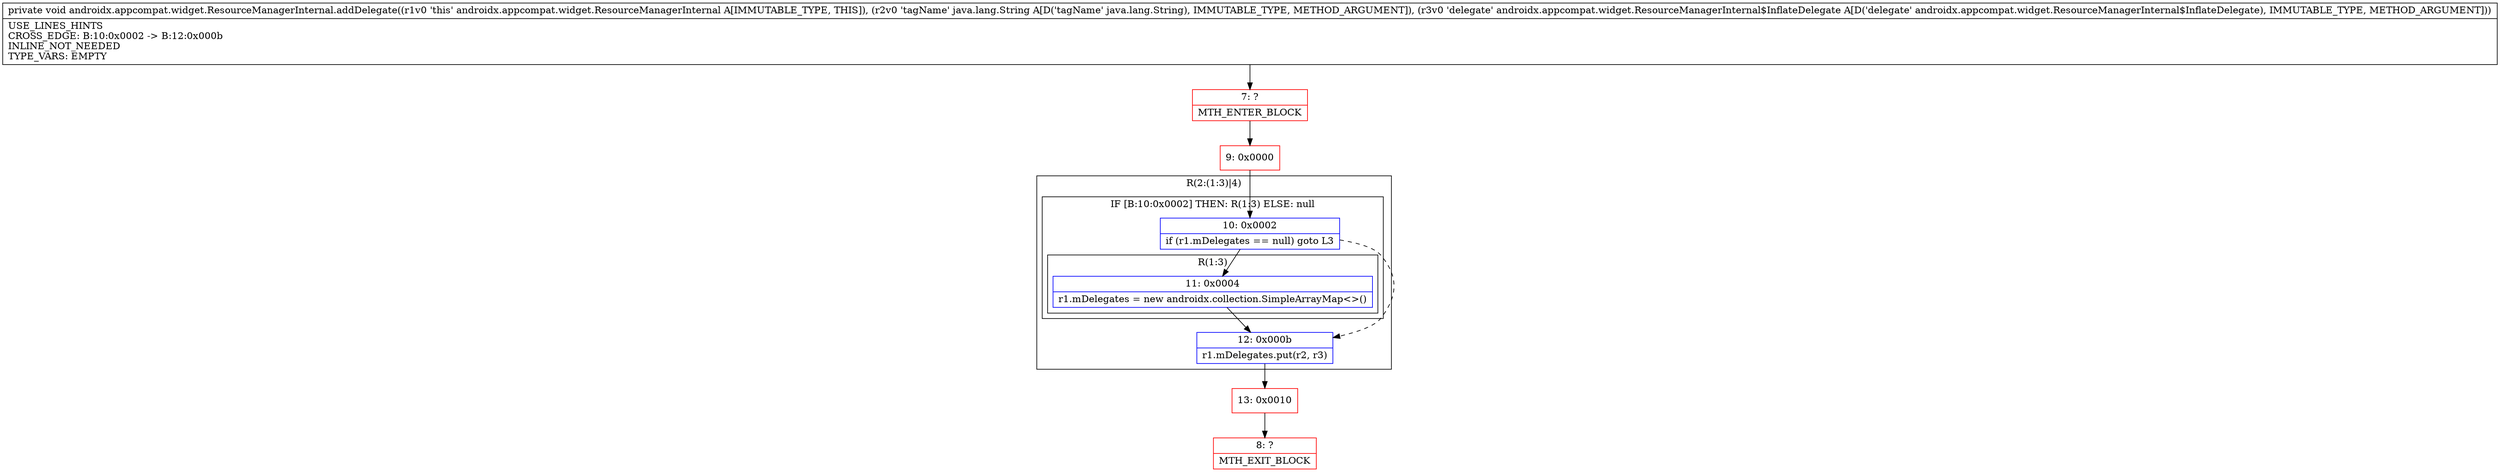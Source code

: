 digraph "CFG forandroidx.appcompat.widget.ResourceManagerInternal.addDelegate(Ljava\/lang\/String;Landroidx\/appcompat\/widget\/ResourceManagerInternal$InflateDelegate;)V" {
subgraph cluster_Region_1539536924 {
label = "R(2:(1:3)|4)";
node [shape=record,color=blue];
subgraph cluster_IfRegion_1561090368 {
label = "IF [B:10:0x0002] THEN: R(1:3) ELSE: null";
node [shape=record,color=blue];
Node_10 [shape=record,label="{10\:\ 0x0002|if (r1.mDelegates == null) goto L3\l}"];
subgraph cluster_Region_1546794765 {
label = "R(1:3)";
node [shape=record,color=blue];
Node_11 [shape=record,label="{11\:\ 0x0004|r1.mDelegates = new androidx.collection.SimpleArrayMap\<\>()\l}"];
}
}
Node_12 [shape=record,label="{12\:\ 0x000b|r1.mDelegates.put(r2, r3)\l}"];
}
Node_7 [shape=record,color=red,label="{7\:\ ?|MTH_ENTER_BLOCK\l}"];
Node_9 [shape=record,color=red,label="{9\:\ 0x0000}"];
Node_13 [shape=record,color=red,label="{13\:\ 0x0010}"];
Node_8 [shape=record,color=red,label="{8\:\ ?|MTH_EXIT_BLOCK\l}"];
MethodNode[shape=record,label="{private void androidx.appcompat.widget.ResourceManagerInternal.addDelegate((r1v0 'this' androidx.appcompat.widget.ResourceManagerInternal A[IMMUTABLE_TYPE, THIS]), (r2v0 'tagName' java.lang.String A[D('tagName' java.lang.String), IMMUTABLE_TYPE, METHOD_ARGUMENT]), (r3v0 'delegate' androidx.appcompat.widget.ResourceManagerInternal$InflateDelegate A[D('delegate' androidx.appcompat.widget.ResourceManagerInternal$InflateDelegate), IMMUTABLE_TYPE, METHOD_ARGUMENT]))  | USE_LINES_HINTS\lCROSS_EDGE: B:10:0x0002 \-\> B:12:0x000b\lINLINE_NOT_NEEDED\lTYPE_VARS: EMPTY\l}"];
MethodNode -> Node_7;Node_10 -> Node_11;
Node_10 -> Node_12[style=dashed];
Node_11 -> Node_12;
Node_12 -> Node_13;
Node_7 -> Node_9;
Node_9 -> Node_10;
Node_13 -> Node_8;
}

